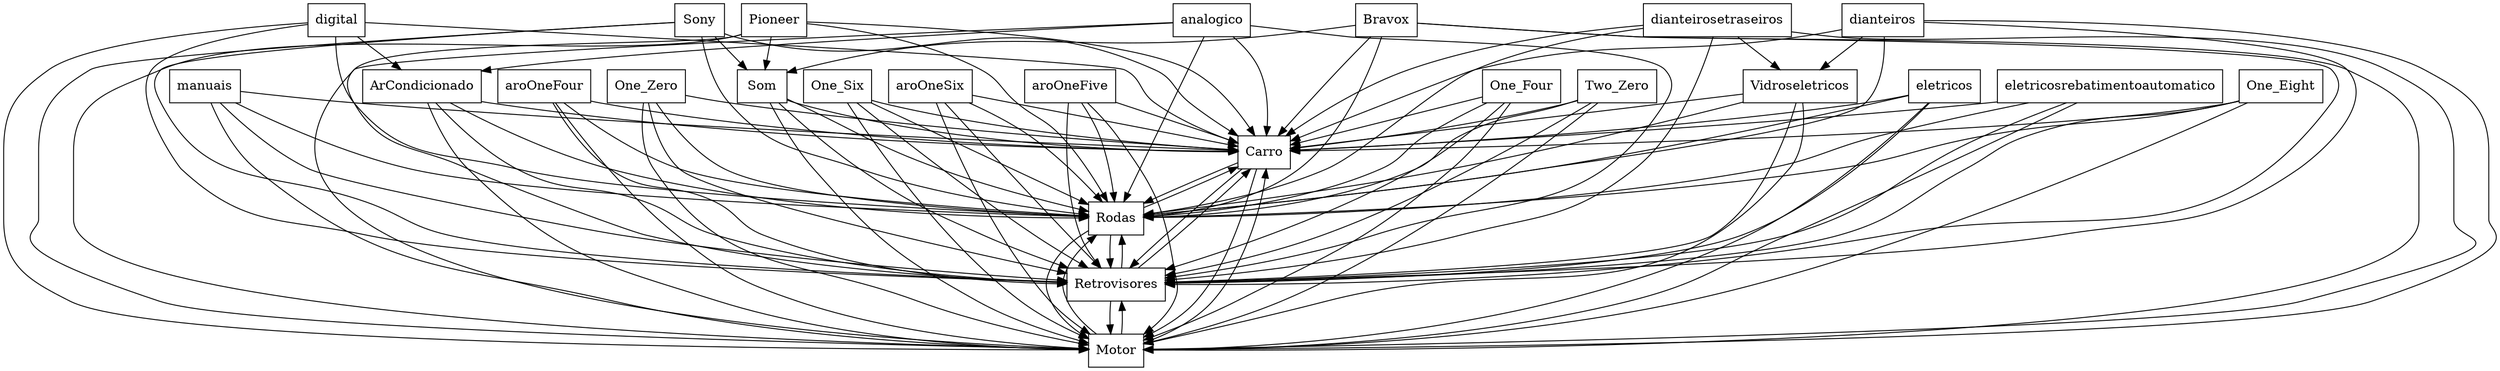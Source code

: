 digraph{
graph [rankdir=TB];
node [shape=box];
edge [arrowhead=normal];
0[label="manuais",]
1[label="Bravox",]
2[label="aroOneFour",]
3[label="aroOneSix",]
4[label="Carro",]
5[label="digital",]
6[label="Rodas",]
7[label="One_Zero",]
8[label="Sony",]
9[label="aroOneFive",]
10[label="analogico",]
11[label="One_Four",]
12[label="ArCondicionado",]
13[label="Two_Zero",]
14[label="dianteirosetraseiros",]
15[label="One_Six",]
16[label="eletricos",]
17[label="Motor",]
18[label="Pioneer",]
19[label="eletricosrebatimentoautomatico",]
20[label="Retrovisores",]
21[label="Vidroseletricos",]
22[label="Som",]
23[label="dianteiros",]
24[label="One_Eight",]
0->4[label="",]
0->6[label="",]
0->17[label="",]
0->20[label="",]
1->4[label="",]
1->6[label="",]
1->17[label="",]
1->20[label="",]
1->22[label="",]
2->4[label="",]
2->6[label="",]
2->17[label="",]
2->20[label="",]
3->4[label="",]
3->6[label="",]
3->17[label="",]
3->20[label="",]
4->6[label="",]
4->17[label="",]
4->20[label="",]
5->4[label="",]
5->6[label="",]
5->12[label="",]
5->17[label="",]
5->20[label="",]
6->4[label="",]
6->17[label="",]
6->20[label="",]
7->4[label="",]
7->6[label="",]
7->17[label="",]
7->20[label="",]
8->4[label="",]
8->6[label="",]
8->17[label="",]
8->20[label="",]
8->22[label="",]
9->4[label="",]
9->6[label="",]
9->17[label="",]
9->20[label="",]
10->4[label="",]
10->6[label="",]
10->12[label="",]
10->17[label="",]
10->20[label="",]
11->4[label="",]
11->6[label="",]
11->17[label="",]
11->20[label="",]
12->4[label="",]
12->6[label="",]
12->17[label="",]
12->20[label="",]
13->4[label="",]
13->6[label="",]
13->17[label="",]
13->20[label="",]
14->4[label="",]
14->6[label="",]
14->17[label="",]
14->20[label="",]
14->21[label="",]
15->4[label="",]
15->6[label="",]
15->17[label="",]
15->20[label="",]
16->4[label="",]
16->6[label="",]
16->17[label="",]
16->20[label="",]
17->4[label="",]
17->6[label="",]
17->20[label="",]
18->4[label="",]
18->6[label="",]
18->17[label="",]
18->20[label="",]
18->22[label="",]
19->4[label="",]
19->6[label="",]
19->17[label="",]
19->20[label="",]
20->4[label="",]
20->6[label="",]
20->17[label="",]
21->4[label="",]
21->6[label="",]
21->17[label="",]
21->20[label="",]
22->4[label="",]
22->6[label="",]
22->17[label="",]
22->20[label="",]
23->4[label="",]
23->6[label="",]
23->17[label="",]
23->20[label="",]
23->21[label="",]
24->4[label="",]
24->6[label="",]
24->17[label="",]
24->20[label="",]
}

